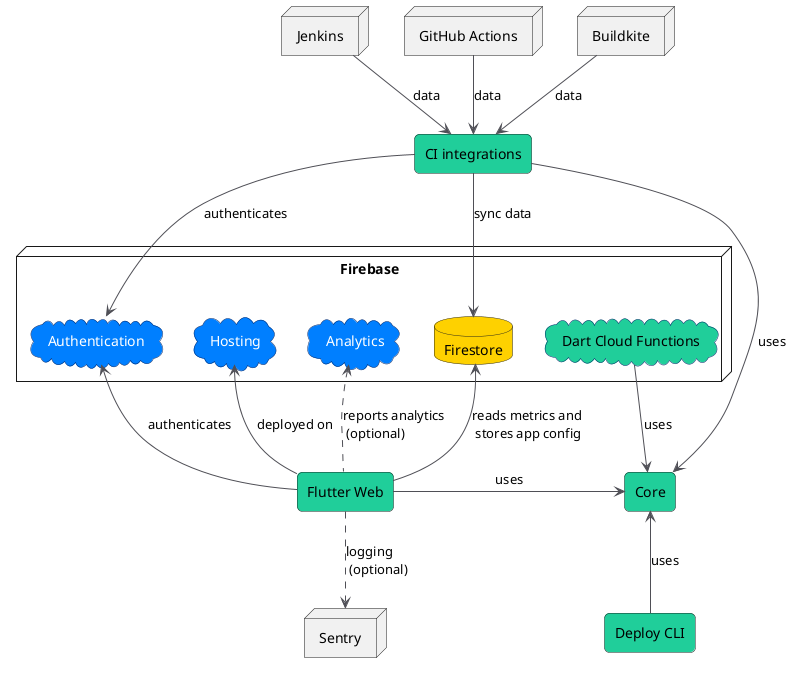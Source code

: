 @startuml metrics_concept_map

skinparam DefaultTextAlignment left

skinparam database {
    borderColor #292618
    backgroundColor #fed100
}

skinparam cloud {
    borderColor #002366
    backgroundColor #007FFF
    fontColor white
}

skinparam rectangle {
    borderColor #182b27
    backgroundColor #20ce9a
    roundCorner 10
}

skinparam ArrowColor #4f4f56

node Jenkins
node "GitHub Actions" as GA
node Buildkite
node Sentry

rectangle "CI integrations" as CI

together {
    node Firebase {
        cloud Hosting
        database Firestore
        cloud Authentication
        cloud Analytics

        cloud #20ce9a "<color:black>Dart Cloud Functions</color>" as DartCloudFunctions
    }

    rectangle Core
}

rectangle "Flutter Web" as Web
rectangle "Deploy CLI" as CLI

Jenkins -[hidden]right-> GA
GA -[hidden]right-> Buildkite
Analytics -[hidden]left-> Hosting  
Analytics -[hidden]right-> Firestore  

Jenkins -down-> CI : data
GA -down-> CI : data
Buildkite -down-> CI : data

CI -down-> Firestore : sync data
CI -down-> Authentication : authenticates

Hosting -[hidden]left-> Authentication
Hosting -[hidden]right-> Firestore
Firestore -[hidden]right-> Authentication

Web -up-> Firestore : reads metrics and \l stores app config
Web -up-> Authentication : authenticates
Web -up-> Hosting : deployed on
Web .up.> Analytics : reports analytics  \l (optional)
Web .down.> Sentry : logging \l (optional)

CLI -up-> Core : uses

DartCloudFunctions -right-> Core : uses
DartCloudFunctions -[hidden]left-> Authentication : uses

Web -right-> Core : uses
CI -right-> Core  : uses

@enduml
